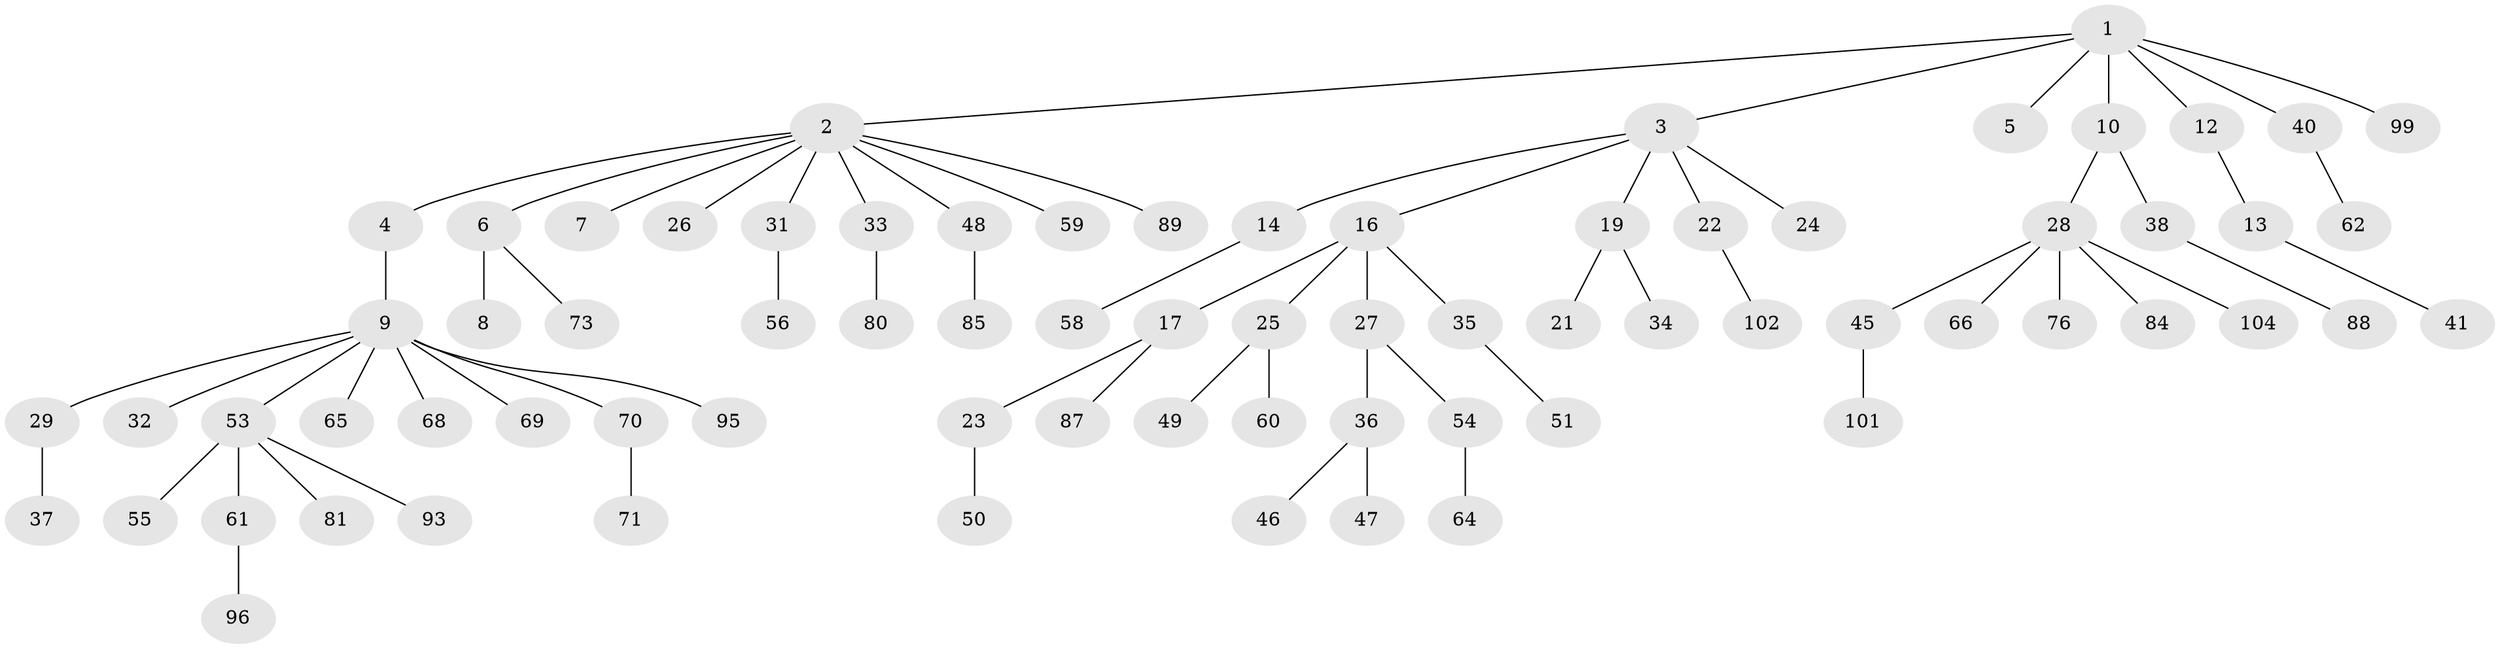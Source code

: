 // Generated by graph-tools (version 1.1) at 2025/24/03/03/25 07:24:06]
// undirected, 74 vertices, 73 edges
graph export_dot {
graph [start="1"]
  node [color=gray90,style=filled];
  1 [super="+42"];
  2 [super="+11"];
  3 [super="+43"];
  4;
  5 [super="+78"];
  6 [super="+52"];
  7;
  8 [super="+72"];
  9 [super="+18"];
  10;
  12;
  13 [super="+15"];
  14;
  16 [super="+86"];
  17 [super="+30"];
  19 [super="+20"];
  21;
  22;
  23;
  24;
  25 [super="+98"];
  26;
  27 [super="+39"];
  28 [super="+57"];
  29;
  31;
  32;
  33 [super="+94"];
  34;
  35;
  36 [super="+79"];
  37;
  38 [super="+44"];
  40 [super="+63"];
  41;
  45 [super="+75"];
  46 [super="+103"];
  47;
  48 [super="+100"];
  49;
  50;
  51 [super="+97"];
  53 [super="+77"];
  54 [super="+74"];
  55 [super="+92"];
  56;
  58 [super="+67"];
  59;
  60;
  61;
  62;
  64 [super="+91"];
  65 [super="+83"];
  66;
  68;
  69;
  70 [super="+82"];
  71;
  73 [super="+90"];
  76;
  80;
  81;
  84;
  85;
  87;
  88;
  89;
  93;
  95;
  96;
  99;
  101;
  102;
  104;
  1 -- 2;
  1 -- 3;
  1 -- 5;
  1 -- 10;
  1 -- 12;
  1 -- 40;
  1 -- 99;
  2 -- 4;
  2 -- 6;
  2 -- 7;
  2 -- 31;
  2 -- 33;
  2 -- 48;
  2 -- 59;
  2 -- 89;
  2 -- 26;
  3 -- 14;
  3 -- 16;
  3 -- 19;
  3 -- 22;
  3 -- 24;
  4 -- 9;
  6 -- 8;
  6 -- 73;
  9 -- 29;
  9 -- 65;
  9 -- 32;
  9 -- 68;
  9 -- 69;
  9 -- 70;
  9 -- 53;
  9 -- 95;
  10 -- 28;
  10 -- 38;
  12 -- 13;
  13 -- 41;
  14 -- 58;
  16 -- 17;
  16 -- 25;
  16 -- 27;
  16 -- 35;
  17 -- 23;
  17 -- 87;
  19 -- 34;
  19 -- 21;
  22 -- 102;
  23 -- 50;
  25 -- 49;
  25 -- 60;
  27 -- 36;
  27 -- 54;
  28 -- 45;
  28 -- 66;
  28 -- 76;
  28 -- 84;
  28 -- 104;
  29 -- 37;
  31 -- 56;
  33 -- 80;
  35 -- 51;
  36 -- 46;
  36 -- 47;
  38 -- 88;
  40 -- 62;
  45 -- 101;
  48 -- 85;
  53 -- 55;
  53 -- 61;
  53 -- 81;
  53 -- 93;
  54 -- 64;
  61 -- 96;
  70 -- 71;
}
